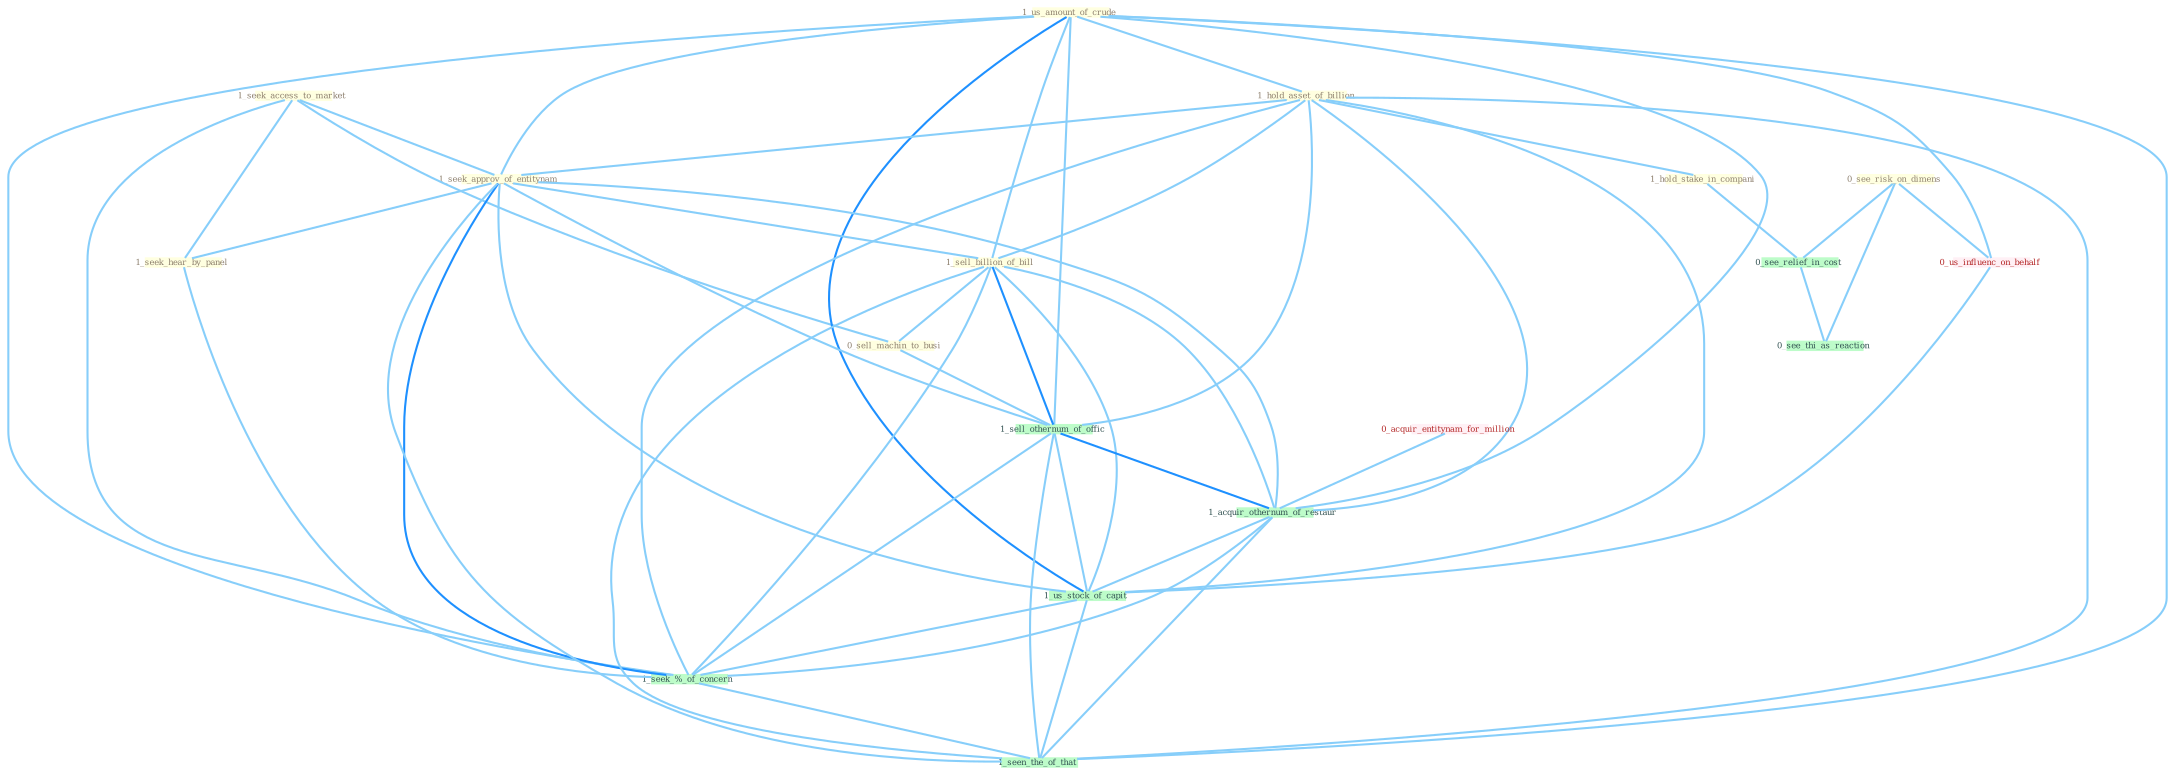 Graph G{ 
    node
    [shape=polygon,style=filled,width=.5,height=.06,color="#BDFCC9",fixedsize=true,fontsize=4,
    fontcolor="#2f4f4f"];
    {node
    [color="#ffffe0", fontcolor="#8b7d6b"] "1_seek_access_to_market " "0_see_risk_on_dimens " "1_us_amount_of_crude " "1_hold_asset_of_billion " "1_seek_approv_of_entitynam " "1_seek_hear_by_panel " "1_sell_billion_of_bill " "1_hold_stake_in_compani " "0_sell_machin_to_busi "}
{node [color="#fff0f5", fontcolor="#b22222"] "0_acquir_entitynam_for_million " "0_us_influenc_on_behalf "}
edge [color="#B0E2FF"];

	"1_seek_access_to_market " -- "1_seek_approv_of_entitynam " [w="1", color="#87cefa" ];
	"1_seek_access_to_market " -- "1_seek_hear_by_panel " [w="1", color="#87cefa" ];
	"1_seek_access_to_market " -- "0_sell_machin_to_busi " [w="1", color="#87cefa" ];
	"1_seek_access_to_market " -- "1_seek_%_of_concern " [w="1", color="#87cefa" ];
	"0_see_risk_on_dimens " -- "0_us_influenc_on_behalf " [w="1", color="#87cefa" ];
	"0_see_risk_on_dimens " -- "0_see_relief_in_cost " [w="1", color="#87cefa" ];
	"0_see_risk_on_dimens " -- "0_see_thi_as_reaction " [w="1", color="#87cefa" ];
	"1_us_amount_of_crude " -- "1_hold_asset_of_billion " [w="1", color="#87cefa" ];
	"1_us_amount_of_crude " -- "1_seek_approv_of_entitynam " [w="1", color="#87cefa" ];
	"1_us_amount_of_crude " -- "1_sell_billion_of_bill " [w="1", color="#87cefa" ];
	"1_us_amount_of_crude " -- "1_sell_othernum_of_offic " [w="1", color="#87cefa" ];
	"1_us_amount_of_crude " -- "0_us_influenc_on_behalf " [w="1", color="#87cefa" ];
	"1_us_amount_of_crude " -- "1_acquir_othernum_of_restaur " [w="1", color="#87cefa" ];
	"1_us_amount_of_crude " -- "1_us_stock_of_capit " [w="2", color="#1e90ff" , len=0.8];
	"1_us_amount_of_crude " -- "1_seek_%_of_concern " [w="1", color="#87cefa" ];
	"1_us_amount_of_crude " -- "1_seen_the_of_that " [w="1", color="#87cefa" ];
	"1_hold_asset_of_billion " -- "1_seek_approv_of_entitynam " [w="1", color="#87cefa" ];
	"1_hold_asset_of_billion " -- "1_sell_billion_of_bill " [w="1", color="#87cefa" ];
	"1_hold_asset_of_billion " -- "1_hold_stake_in_compani " [w="1", color="#87cefa" ];
	"1_hold_asset_of_billion " -- "1_sell_othernum_of_offic " [w="1", color="#87cefa" ];
	"1_hold_asset_of_billion " -- "1_acquir_othernum_of_restaur " [w="1", color="#87cefa" ];
	"1_hold_asset_of_billion " -- "1_us_stock_of_capit " [w="1", color="#87cefa" ];
	"1_hold_asset_of_billion " -- "1_seek_%_of_concern " [w="1", color="#87cefa" ];
	"1_hold_asset_of_billion " -- "1_seen_the_of_that " [w="1", color="#87cefa" ];
	"1_seek_approv_of_entitynam " -- "1_seek_hear_by_panel " [w="1", color="#87cefa" ];
	"1_seek_approv_of_entitynam " -- "1_sell_billion_of_bill " [w="1", color="#87cefa" ];
	"1_seek_approv_of_entitynam " -- "1_sell_othernum_of_offic " [w="1", color="#87cefa" ];
	"1_seek_approv_of_entitynam " -- "1_acquir_othernum_of_restaur " [w="1", color="#87cefa" ];
	"1_seek_approv_of_entitynam " -- "1_us_stock_of_capit " [w="1", color="#87cefa" ];
	"1_seek_approv_of_entitynam " -- "1_seek_%_of_concern " [w="2", color="#1e90ff" , len=0.8];
	"1_seek_approv_of_entitynam " -- "1_seen_the_of_that " [w="1", color="#87cefa" ];
	"1_seek_hear_by_panel " -- "1_seek_%_of_concern " [w="1", color="#87cefa" ];
	"1_sell_billion_of_bill " -- "0_sell_machin_to_busi " [w="1", color="#87cefa" ];
	"1_sell_billion_of_bill " -- "1_sell_othernum_of_offic " [w="2", color="#1e90ff" , len=0.8];
	"1_sell_billion_of_bill " -- "1_acquir_othernum_of_restaur " [w="1", color="#87cefa" ];
	"1_sell_billion_of_bill " -- "1_us_stock_of_capit " [w="1", color="#87cefa" ];
	"1_sell_billion_of_bill " -- "1_seek_%_of_concern " [w="1", color="#87cefa" ];
	"1_sell_billion_of_bill " -- "1_seen_the_of_that " [w="1", color="#87cefa" ];
	"1_hold_stake_in_compani " -- "0_see_relief_in_cost " [w="1", color="#87cefa" ];
	"0_sell_machin_to_busi " -- "1_sell_othernum_of_offic " [w="1", color="#87cefa" ];
	"0_acquir_entitynam_for_million " -- "1_acquir_othernum_of_restaur " [w="1", color="#87cefa" ];
	"1_sell_othernum_of_offic " -- "1_acquir_othernum_of_restaur " [w="2", color="#1e90ff" , len=0.8];
	"1_sell_othernum_of_offic " -- "1_us_stock_of_capit " [w="1", color="#87cefa" ];
	"1_sell_othernum_of_offic " -- "1_seek_%_of_concern " [w="1", color="#87cefa" ];
	"1_sell_othernum_of_offic " -- "1_seen_the_of_that " [w="1", color="#87cefa" ];
	"0_us_influenc_on_behalf " -- "1_us_stock_of_capit " [w="1", color="#87cefa" ];
	"0_see_relief_in_cost " -- "0_see_thi_as_reaction " [w="1", color="#87cefa" ];
	"1_acquir_othernum_of_restaur " -- "1_us_stock_of_capit " [w="1", color="#87cefa" ];
	"1_acquir_othernum_of_restaur " -- "1_seek_%_of_concern " [w="1", color="#87cefa" ];
	"1_acquir_othernum_of_restaur " -- "1_seen_the_of_that " [w="1", color="#87cefa" ];
	"1_us_stock_of_capit " -- "1_seek_%_of_concern " [w="1", color="#87cefa" ];
	"1_us_stock_of_capit " -- "1_seen_the_of_that " [w="1", color="#87cefa" ];
	"1_seek_%_of_concern " -- "1_seen_the_of_that " [w="1", color="#87cefa" ];
}